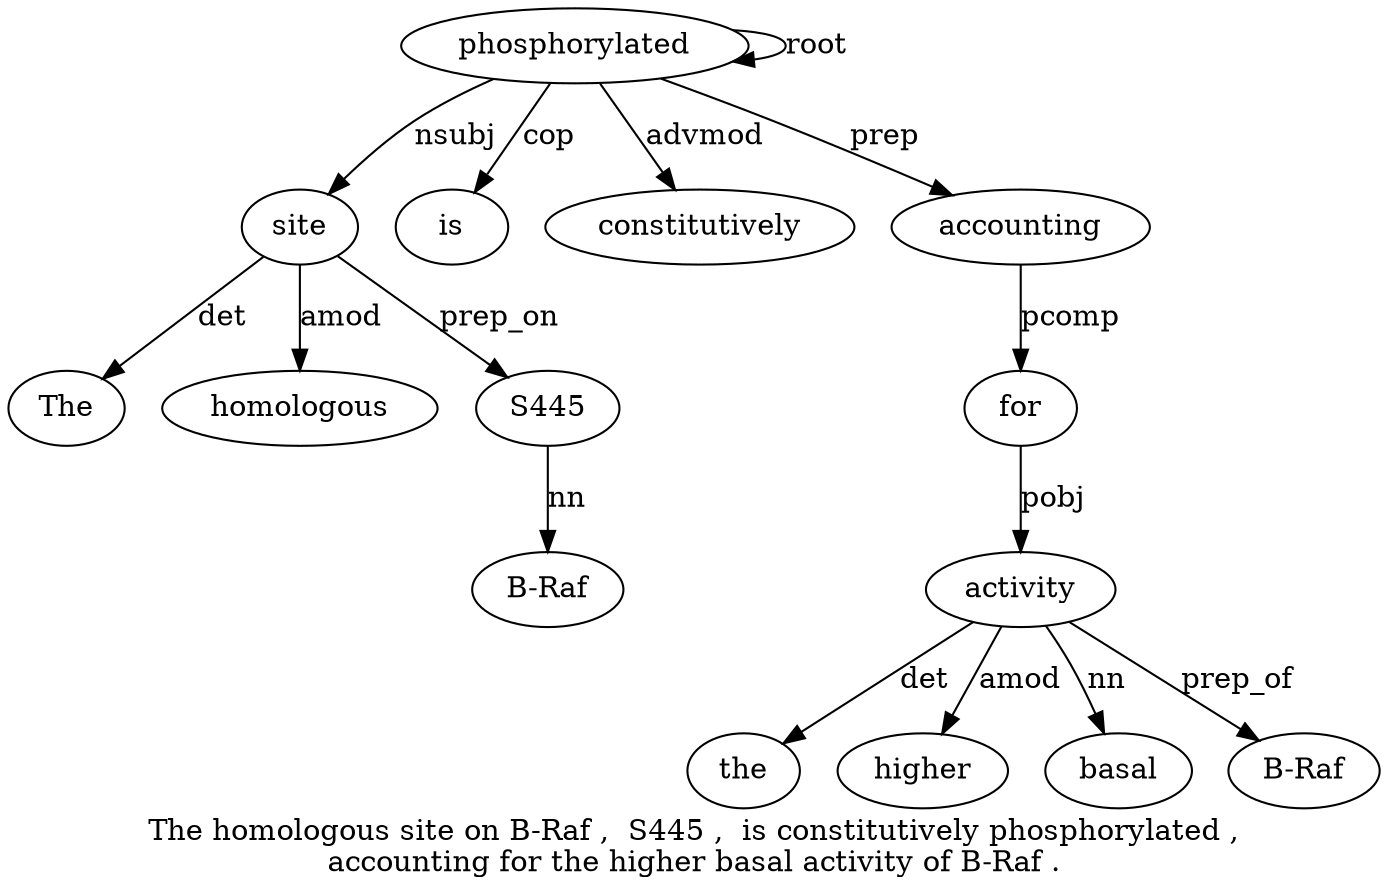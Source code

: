 digraph "The homologous site on B-Raf ,  S445 ,  is constitutively phosphorylated ,  accounting for the higher basal activity of B-Raf ." {
label="The homologous site on B-Raf ,  S445 ,  is constitutively phosphorylated ,
accounting for the higher basal activity of B-Raf .";
site3 [style=filled, fillcolor=white, label=site];
The1 [style=filled, fillcolor=white, label=The];
site3 -> The1  [label=det];
homologous2 [style=filled, fillcolor=white, label=homologous];
site3 -> homologous2  [label=amod];
phosphorylated11 [style=filled, fillcolor=white, label=phosphorylated];
phosphorylated11 -> site3  [label=nsubj];
S4457 [style=filled, fillcolor=white, label=S445];
"B-Raf5" [style=filled, fillcolor=white, label="B-Raf"];
S4457 -> "B-Raf5"  [label=nn];
site3 -> S4457  [label=prep_on];
is9 [style=filled, fillcolor=white, label=is];
phosphorylated11 -> is9  [label=cop];
constitutively10 [style=filled, fillcolor=white, label=constitutively];
phosphorylated11 -> constitutively10  [label=advmod];
phosphorylated11 -> phosphorylated11  [label=root];
accounting13 [style=filled, fillcolor=white, label=accounting];
phosphorylated11 -> accounting13  [label=prep];
for14 [style=filled, fillcolor=white, label=for];
accounting13 -> for14  [label=pcomp];
activity18 [style=filled, fillcolor=white, label=activity];
the15 [style=filled, fillcolor=white, label=the];
activity18 -> the15  [label=det];
higher16 [style=filled, fillcolor=white, label=higher];
activity18 -> higher16  [label=amod];
basal17 [style=filled, fillcolor=white, label=basal];
activity18 -> basal17  [label=nn];
for14 -> activity18  [label=pobj];
"B-Raf20" [style=filled, fillcolor=white, label="B-Raf"];
activity18 -> "B-Raf20"  [label=prep_of];
}
